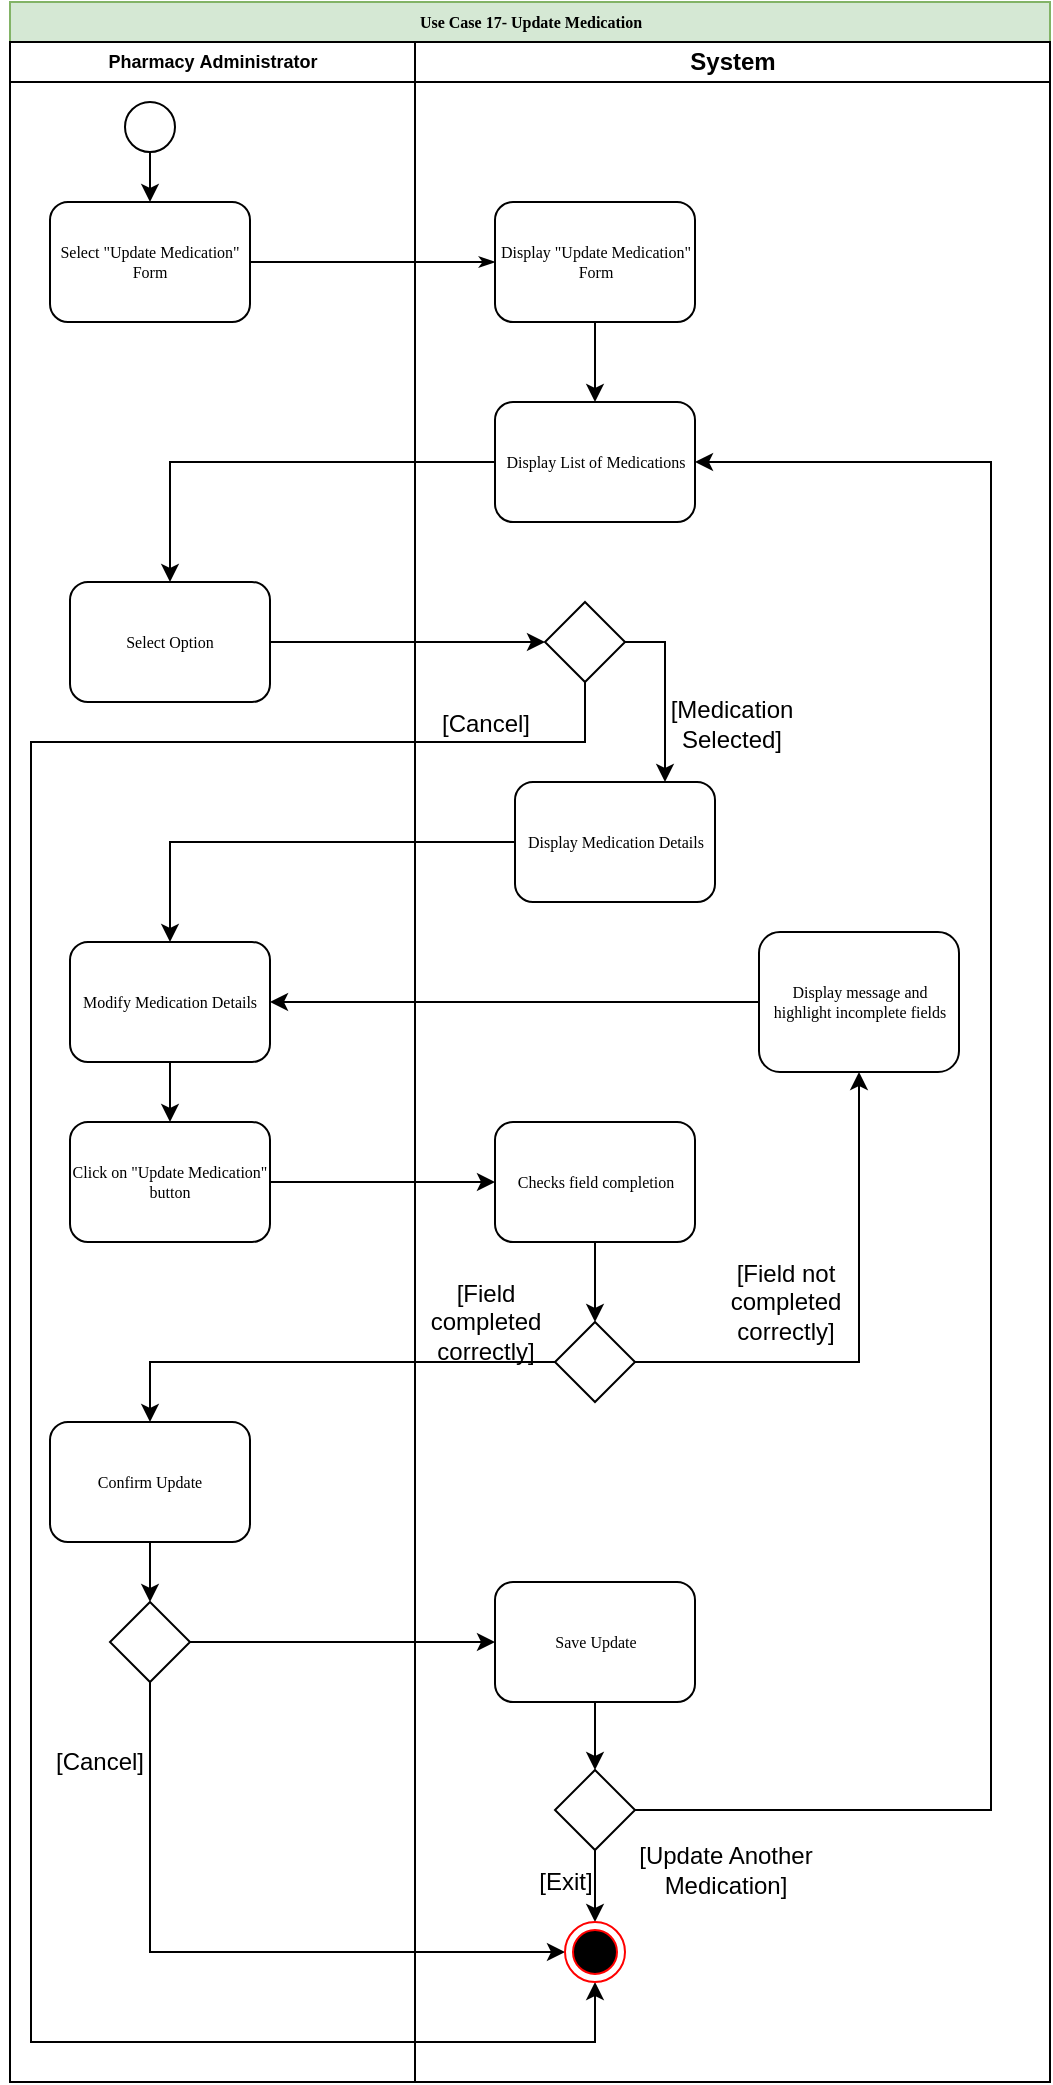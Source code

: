 <mxfile version="13.1.3" type="device"><diagram name="Page-1" id="74e2e168-ea6b-b213-b513-2b3c1d86103e"><mxGraphModel dx="1038" dy="548" grid="1" gridSize="10" guides="1" tooltips="1" connect="1" arrows="1" fold="1" page="1" pageScale="1" pageWidth="1100" pageHeight="850" background="#ffffff" math="0" shadow="0"><root><mxCell id="0"/><mxCell id="1" parent="0"/><mxCell id="77e6c97f196da883-1" value="Use Case 17- Update Medication" style="swimlane;html=1;childLayout=stackLayout;startSize=20;rounded=0;shadow=0;labelBackgroundColor=none;strokeWidth=1;fontFamily=Verdana;fontSize=8;align=center;fillColor=#d5e8d4;strokeColor=#82b366;" parent="1" vertex="1"><mxGeometry x="70" y="60" width="520" height="1040" as="geometry"/></mxCell><mxCell id="ZdBTL1t5dG3beJrsOJjh-11" value="" style="edgeStyle=orthogonalEdgeStyle;rounded=0;orthogonalLoop=1;jettySize=auto;html=1;" parent="77e6c97f196da883-1" source="ZdBTL1t5dG3beJrsOJjh-8" target="ZdBTL1t5dG3beJrsOJjh-10" edge="1"><mxGeometry relative="1" as="geometry"/></mxCell><mxCell id="77e6c97f196da883-2" value="&lt;span lang=&quot;EN-NZ&quot; style=&quot;font-size: 9px; font-family: arial, sans-serif;&quot;&gt;Pharmacy&amp;nbsp;&lt;/span&gt;Administrator" style="swimlane;html=1;startSize=20;fontSize=9;" parent="77e6c97f196da883-1" vertex="1"><mxGeometry y="20" width="202.5" height="1020" as="geometry"/></mxCell><mxCell id="ZdBTL1t5dG3beJrsOJjh-3" value="" style="edgeStyle=orthogonalEdgeStyle;rounded=0;orthogonalLoop=1;jettySize=auto;html=1;" parent="77e6c97f196da883-2" source="ZdBTL1t5dG3beJrsOJjh-1" target="77e6c97f196da883-8" edge="1"><mxGeometry relative="1" as="geometry"/></mxCell><mxCell id="ZdBTL1t5dG3beJrsOJjh-46" value="[Cancel]" style="text;html=1;strokeColor=none;fillColor=none;align=center;verticalAlign=middle;whiteSpace=wrap;rounded=0;" parent="77e6c97f196da883-2" vertex="1"><mxGeometry x="-5" y="850" width="100" height="20" as="geometry"/></mxCell><mxCell id="ZdBTL1t5dG3beJrsOJjh-1" value="" style="ellipse;whiteSpace=wrap;html=1;aspect=fixed;" parent="77e6c97f196da883-2" vertex="1"><mxGeometry x="57.5" y="30" width="25" height="25" as="geometry"/></mxCell><mxCell id="77e6c97f196da883-8" value="Select &quot;Update Medication&quot; Form" style="rounded=1;whiteSpace=wrap;html=1;shadow=0;labelBackgroundColor=none;strokeWidth=1;fontFamily=Verdana;fontSize=8;align=center;" parent="77e6c97f196da883-2" vertex="1"><mxGeometry x="20" y="80" width="100" height="60" as="geometry"/></mxCell><mxCell id="ZdBTL1t5dG3beJrsOJjh-40" value="" style="edgeStyle=orthogonalEdgeStyle;rounded=0;orthogonalLoop=1;jettySize=auto;html=1;entryX=0.5;entryY=0;entryDx=0;entryDy=0;" parent="77e6c97f196da883-2" source="ZdBTL1t5dG3beJrsOJjh-16" target="ZdBTL1t5dG3beJrsOJjh-41" edge="1"><mxGeometry relative="1" as="geometry"><mxPoint x="70" y="816" as="targetPoint"/></mxGeometry></mxCell><mxCell id="ZdBTL1t5dG3beJrsOJjh-16" value="Confirm Update" style="rounded=1;whiteSpace=wrap;html=1;shadow=0;labelBackgroundColor=none;strokeWidth=1;fontFamily=Verdana;fontSize=8;align=center;" parent="77e6c97f196da883-2" vertex="1"><mxGeometry x="20" y="690" width="100" height="60" as="geometry"/></mxCell><mxCell id="ZdBTL1t5dG3beJrsOJjh-41" value="" style="rhombus;whiteSpace=wrap;html=1;" parent="77e6c97f196da883-2" vertex="1"><mxGeometry x="50" y="780" width="40" height="40" as="geometry"/></mxCell><mxCell id="3hQ6ydGFBJXENkssHdCG-2" value="Select Option" style="rounded=1;whiteSpace=wrap;html=1;shadow=0;labelBackgroundColor=none;strokeWidth=1;fontFamily=Verdana;fontSize=8;align=center;" vertex="1" parent="77e6c97f196da883-2"><mxGeometry x="30" y="270" width="100" height="60" as="geometry"/></mxCell><mxCell id="3hQ6ydGFBJXENkssHdCG-12" style="edgeStyle=orthogonalEdgeStyle;rounded=0;orthogonalLoop=1;jettySize=auto;html=1;exitX=0.5;exitY=1;exitDx=0;exitDy=0;entryX=0.5;entryY=0;entryDx=0;entryDy=0;fontSize=9;" edge="1" parent="77e6c97f196da883-2" source="77e6c97f196da883-9" target="ZdBTL1t5dG3beJrsOJjh-8"><mxGeometry relative="1" as="geometry"/></mxCell><mxCell id="77e6c97f196da883-9" value="Modify Medication Details" style="rounded=1;whiteSpace=wrap;html=1;shadow=0;labelBackgroundColor=none;strokeWidth=1;fontFamily=Verdana;fontSize=8;align=center;" parent="77e6c97f196da883-2" vertex="1"><mxGeometry x="30" y="450" width="100" height="60" as="geometry"/></mxCell><mxCell id="ZdBTL1t5dG3beJrsOJjh-8" value="Click on &quot;Update Medication&quot; button" style="rounded=1;whiteSpace=wrap;html=1;shadow=0;labelBackgroundColor=none;strokeWidth=1;fontFamily=Verdana;fontSize=8;align=center;" parent="77e6c97f196da883-2" vertex="1"><mxGeometry x="30" y="540" width="100" height="60" as="geometry"/></mxCell><mxCell id="77e6c97f196da883-26" style="edgeStyle=orthogonalEdgeStyle;rounded=1;html=1;labelBackgroundColor=none;startArrow=none;startFill=0;startSize=5;endArrow=classicThin;endFill=1;endSize=5;jettySize=auto;orthogonalLoop=1;strokeWidth=1;fontFamily=Verdana;fontSize=8" parent="77e6c97f196da883-1" source="77e6c97f196da883-8" target="77e6c97f196da883-11" edge="1"><mxGeometry relative="1" as="geometry"/></mxCell><mxCell id="ZdBTL1t5dG3beJrsOJjh-21" value="" style="edgeStyle=orthogonalEdgeStyle;rounded=0;orthogonalLoop=1;jettySize=auto;html=1;entryX=0;entryY=0.5;entryDx=0;entryDy=0;exitX=0.5;exitY=1;exitDx=0;exitDy=0;" parent="77e6c97f196da883-1" source="ZdBTL1t5dG3beJrsOJjh-41" target="ZdBTL1t5dG3beJrsOJjh-24" edge="1"><mxGeometry relative="1" as="geometry"><mxPoint x="200" y="640" as="targetPoint"/></mxGeometry></mxCell><mxCell id="3hQ6ydGFBJXENkssHdCG-4" style="edgeStyle=orthogonalEdgeStyle;rounded=0;orthogonalLoop=1;jettySize=auto;html=1;exitX=0;exitY=0.5;exitDx=0;exitDy=0;entryX=0.5;entryY=0;entryDx=0;entryDy=0;fontSize=9;" edge="1" parent="77e6c97f196da883-1" source="3hQ6ydGFBJXENkssHdCG-1" target="3hQ6ydGFBJXENkssHdCG-2"><mxGeometry relative="1" as="geometry"/></mxCell><mxCell id="3hQ6ydGFBJXENkssHdCG-5" style="edgeStyle=orthogonalEdgeStyle;rounded=0;orthogonalLoop=1;jettySize=auto;html=1;exitX=1;exitY=0.5;exitDx=0;exitDy=0;entryX=0;entryY=0.5;entryDx=0;entryDy=0;fontSize=9;" edge="1" parent="77e6c97f196da883-1" source="3hQ6ydGFBJXENkssHdCG-2" target="3hQ6ydGFBJXENkssHdCG-3"><mxGeometry relative="1" as="geometry"/></mxCell><mxCell id="3hQ6ydGFBJXENkssHdCG-11" style="edgeStyle=orthogonalEdgeStyle;rounded=0;orthogonalLoop=1;jettySize=auto;html=1;exitX=0;exitY=0.5;exitDx=0;exitDy=0;entryX=0.5;entryY=0;entryDx=0;entryDy=0;fontSize=9;" edge="1" parent="77e6c97f196da883-1" source="3hQ6ydGFBJXENkssHdCG-9" target="77e6c97f196da883-9"><mxGeometry relative="1" as="geometry"/></mxCell><mxCell id="3hQ6ydGFBJXENkssHdCG-15" style="edgeStyle=orthogonalEdgeStyle;rounded=0;orthogonalLoop=1;jettySize=auto;html=1;exitX=0;exitY=0.5;exitDx=0;exitDy=0;entryX=1;entryY=0.5;entryDx=0;entryDy=0;fontSize=9;" edge="1" parent="77e6c97f196da883-1" source="ZdBTL1t5dG3beJrsOJjh-34" target="77e6c97f196da883-9"><mxGeometry relative="1" as="geometry"/></mxCell><mxCell id="3hQ6ydGFBJXENkssHdCG-16" style="edgeStyle=orthogonalEdgeStyle;rounded=0;orthogonalLoop=1;jettySize=auto;html=1;exitX=0;exitY=0.5;exitDx=0;exitDy=0;entryX=0.5;entryY=0;entryDx=0;entryDy=0;fontSize=9;" edge="1" parent="77e6c97f196da883-1" source="ZdBTL1t5dG3beJrsOJjh-27" target="ZdBTL1t5dG3beJrsOJjh-16"><mxGeometry relative="1" as="geometry"/></mxCell><mxCell id="3hQ6ydGFBJXENkssHdCG-21" style="edgeStyle=orthogonalEdgeStyle;rounded=0;orthogonalLoop=1;jettySize=auto;html=1;exitX=1;exitY=0.5;exitDx=0;exitDy=0;entryX=0;entryY=0.5;entryDx=0;entryDy=0;fontSize=9;" edge="1" parent="77e6c97f196da883-1" source="ZdBTL1t5dG3beJrsOJjh-41" target="3hQ6ydGFBJXENkssHdCG-20"><mxGeometry relative="1" as="geometry"/></mxCell><mxCell id="77e6c97f196da883-3" value="System" style="swimlane;html=1;startSize=20;" parent="77e6c97f196da883-1" vertex="1"><mxGeometry x="202.5" y="20" width="317.5" height="1020" as="geometry"/></mxCell><mxCell id="ZdBTL1t5dG3beJrsOJjh-38" value="[Field completed correctly]" style="text;html=1;strokeColor=none;fillColor=none;align=center;verticalAlign=middle;whiteSpace=wrap;rounded=0;" parent="77e6c97f196da883-3" vertex="1"><mxGeometry y="630" width="70" height="20" as="geometry"/></mxCell><mxCell id="3hQ6ydGFBJXENkssHdCG-23" style="edgeStyle=orthogonalEdgeStyle;rounded=0;orthogonalLoop=1;jettySize=auto;html=1;exitX=0.5;exitY=1;exitDx=0;exitDy=0;entryX=0.5;entryY=0;entryDx=0;entryDy=0;fontSize=9;" edge="1" parent="77e6c97f196da883-3" source="3hQ6ydGFBJXENkssHdCG-20" target="3hQ6ydGFBJXENkssHdCG-22"><mxGeometry relative="1" as="geometry"/></mxCell><mxCell id="3hQ6ydGFBJXENkssHdCG-7" value="[Cancel]" style="text;html=1;strokeColor=none;fillColor=none;align=center;verticalAlign=middle;whiteSpace=wrap;rounded=0;" vertex="1" parent="77e6c97f196da883-3"><mxGeometry y="331" width="70" height="20" as="geometry"/></mxCell><mxCell id="3hQ6ydGFBJXENkssHdCG-27" value="[Exit]" style="text;html=1;strokeColor=none;fillColor=none;align=center;verticalAlign=middle;whiteSpace=wrap;rounded=0;" vertex="1" parent="77e6c97f196da883-3"><mxGeometry x="40" y="910" width="70" height="20" as="geometry"/></mxCell><mxCell id="3hQ6ydGFBJXENkssHdCG-22" value="" style="rhombus;whiteSpace=wrap;html=1;" vertex="1" parent="77e6c97f196da883-3"><mxGeometry x="70" y="864" width="40" height="40" as="geometry"/></mxCell><mxCell id="ZdBTL1t5dG3beJrsOJjh-10" value="Checks field completion" style="rounded=1;whiteSpace=wrap;html=1;shadow=0;labelBackgroundColor=none;strokeWidth=1;fontFamily=Verdana;fontSize=8;align=center;" parent="77e6c97f196da883-3" vertex="1"><mxGeometry x="40" y="540" width="100" height="60" as="geometry"/></mxCell><mxCell id="3hQ6ydGFBJXENkssHdCG-30" style="edgeStyle=orthogonalEdgeStyle;rounded=0;orthogonalLoop=1;jettySize=auto;html=1;exitX=0.5;exitY=1;exitDx=0;exitDy=0;entryX=0.5;entryY=1;entryDx=0;entryDy=0;fontSize=9;" edge="1" parent="77e6c97f196da883-3" source="3hQ6ydGFBJXENkssHdCG-3" target="ZdBTL1t5dG3beJrsOJjh-24"><mxGeometry relative="1" as="geometry"><Array as="points"><mxPoint x="85" y="350"/><mxPoint x="-192" y="350"/><mxPoint x="-192" y="1000"/><mxPoint x="90" y="1000"/></Array></mxGeometry></mxCell><mxCell id="3hQ6ydGFBJXENkssHdCG-31" style="edgeStyle=orthogonalEdgeStyle;rounded=0;orthogonalLoop=1;jettySize=auto;html=1;exitX=1;exitY=0.5;exitDx=0;exitDy=0;entryX=0.75;entryY=0;entryDx=0;entryDy=0;fontSize=9;" edge="1" parent="77e6c97f196da883-3" source="3hQ6ydGFBJXENkssHdCG-3" target="3hQ6ydGFBJXENkssHdCG-9"><mxGeometry relative="1" as="geometry"/></mxCell><mxCell id="3hQ6ydGFBJXENkssHdCG-3" value="" style="rhombus;whiteSpace=wrap;html=1;" vertex="1" parent="77e6c97f196da883-3"><mxGeometry x="65" y="280" width="40" height="40" as="geometry"/></mxCell><mxCell id="3hQ6ydGFBJXENkssHdCG-26" style="edgeStyle=orthogonalEdgeStyle;rounded=0;orthogonalLoop=1;jettySize=auto;html=1;exitX=0.5;exitY=1;exitDx=0;exitDy=0;entryX=0.5;entryY=0;entryDx=0;entryDy=0;fontSize=9;" edge="1" parent="77e6c97f196da883-3" source="77e6c97f196da883-11" target="3hQ6ydGFBJXENkssHdCG-1"><mxGeometry relative="1" as="geometry"/></mxCell><mxCell id="77e6c97f196da883-11" value="Display &quot;Update Medication&quot; Form" style="rounded=1;whiteSpace=wrap;html=1;shadow=0;labelBackgroundColor=none;strokeWidth=1;fontFamily=Verdana;fontSize=8;align=center;" parent="77e6c97f196da883-3" vertex="1"><mxGeometry x="40" y="80" width="100" height="60" as="geometry"/></mxCell><mxCell id="ZdBTL1t5dG3beJrsOJjh-35" style="edgeStyle=orthogonalEdgeStyle;rounded=0;orthogonalLoop=1;jettySize=auto;html=1;entryX=0.5;entryY=1;entryDx=0;entryDy=0;exitX=1;exitY=0.5;exitDx=0;exitDy=0;" parent="77e6c97f196da883-3" source="ZdBTL1t5dG3beJrsOJjh-27" target="ZdBTL1t5dG3beJrsOJjh-34" edge="1"><mxGeometry relative="1" as="geometry"><mxPoint x="120" y="660" as="sourcePoint"/></mxGeometry></mxCell><mxCell id="ZdBTL1t5dG3beJrsOJjh-27" value="" style="rhombus;whiteSpace=wrap;html=1;" parent="77e6c97f196da883-3" vertex="1"><mxGeometry x="70" y="640" width="40" height="40" as="geometry"/></mxCell><mxCell id="ZdBTL1t5dG3beJrsOJjh-28" style="edgeStyle=orthogonalEdgeStyle;rounded=0;orthogonalLoop=1;jettySize=auto;html=1;exitX=0.5;exitY=1;exitDx=0;exitDy=0;entryX=0.5;entryY=0;entryDx=0;entryDy=0;" parent="77e6c97f196da883-3" source="ZdBTL1t5dG3beJrsOJjh-10" target="ZdBTL1t5dG3beJrsOJjh-27" edge="1"><mxGeometry relative="1" as="geometry"/></mxCell><mxCell id="3hQ6ydGFBJXENkssHdCG-1" value="Display List of Medications" style="rounded=1;whiteSpace=wrap;html=1;shadow=0;labelBackgroundColor=none;strokeWidth=1;fontFamily=Verdana;fontSize=8;align=center;" vertex="1" parent="77e6c97f196da883-3"><mxGeometry x="40" y="180" width="100" height="60" as="geometry"/></mxCell><mxCell id="3hQ6ydGFBJXENkssHdCG-24" style="edgeStyle=orthogonalEdgeStyle;rounded=0;orthogonalLoop=1;jettySize=auto;html=1;exitX=0.5;exitY=1;exitDx=0;exitDy=0;entryX=0.5;entryY=0;entryDx=0;entryDy=0;fontSize=9;" edge="1" parent="77e6c97f196da883-3" source="3hQ6ydGFBJXENkssHdCG-22" target="ZdBTL1t5dG3beJrsOJjh-24"><mxGeometry relative="1" as="geometry"/></mxCell><mxCell id="3hQ6ydGFBJXENkssHdCG-32" style="edgeStyle=orthogonalEdgeStyle;rounded=0;orthogonalLoop=1;jettySize=auto;html=1;exitX=1;exitY=0.5;exitDx=0;exitDy=0;entryX=1;entryY=0.5;entryDx=0;entryDy=0;fontSize=9;" edge="1" parent="77e6c97f196da883-3" source="3hQ6ydGFBJXENkssHdCG-22" target="3hQ6ydGFBJXENkssHdCG-1"><mxGeometry relative="1" as="geometry"><Array as="points"><mxPoint x="288" y="884"/><mxPoint x="288" y="210"/></Array></mxGeometry></mxCell><mxCell id="ZdBTL1t5dG3beJrsOJjh-24" value="" style="ellipse;html=1;shape=endState;fillColor=#000000;strokeColor=#ff0000;" parent="77e6c97f196da883-3" vertex="1"><mxGeometry x="75" y="940" width="30" height="30" as="geometry"/></mxCell><mxCell id="3hQ6ydGFBJXENkssHdCG-9" value="Display Medication Details" style="rounded=1;whiteSpace=wrap;html=1;shadow=0;labelBackgroundColor=none;strokeWidth=1;fontFamily=Verdana;fontSize=8;align=center;" vertex="1" parent="77e6c97f196da883-3"><mxGeometry x="50" y="370" width="100" height="60" as="geometry"/></mxCell><mxCell id="3hQ6ydGFBJXENkssHdCG-20" value="Save Update" style="rounded=1;whiteSpace=wrap;html=1;shadow=0;labelBackgroundColor=none;strokeWidth=1;fontFamily=Verdana;fontSize=8;align=center;" vertex="1" parent="77e6c97f196da883-3"><mxGeometry x="40" y="770" width="100" height="60" as="geometry"/></mxCell><mxCell id="ZdBTL1t5dG3beJrsOJjh-45" value="[Update Another Medication]" style="text;html=1;strokeColor=none;fillColor=none;align=center;verticalAlign=middle;whiteSpace=wrap;rounded=0;" parent="77e6c97f196da883-3" vertex="1"><mxGeometry x="105" y="904" width="100" height="20" as="geometry"/></mxCell><mxCell id="3hQ6ydGFBJXENkssHdCG-6" value="[Medication Selected]" style="text;html=1;strokeColor=none;fillColor=none;align=center;verticalAlign=middle;whiteSpace=wrap;rounded=0;" vertex="1" parent="77e6c97f196da883-3"><mxGeometry x="123" y="331" width="70" height="20" as="geometry"/></mxCell><mxCell id="ZdBTL1t5dG3beJrsOJjh-31" value="[Field not completed correctly]" style="text;html=1;strokeColor=none;fillColor=none;align=center;verticalAlign=middle;whiteSpace=wrap;rounded=0;" parent="77e6c97f196da883-3" vertex="1"><mxGeometry x="150" y="620" width="70" height="20" as="geometry"/></mxCell><mxCell id="ZdBTL1t5dG3beJrsOJjh-34" value="Display message and highlight incomplete fields" style="rounded=1;whiteSpace=wrap;html=1;shadow=0;labelBackgroundColor=none;strokeWidth=1;fontFamily=Verdana;fontSize=8;align=center;" parent="77e6c97f196da883-3" vertex="1"><mxGeometry x="172" y="445" width="100" height="70" as="geometry"/></mxCell></root></mxGraphModel></diagram></mxfile>